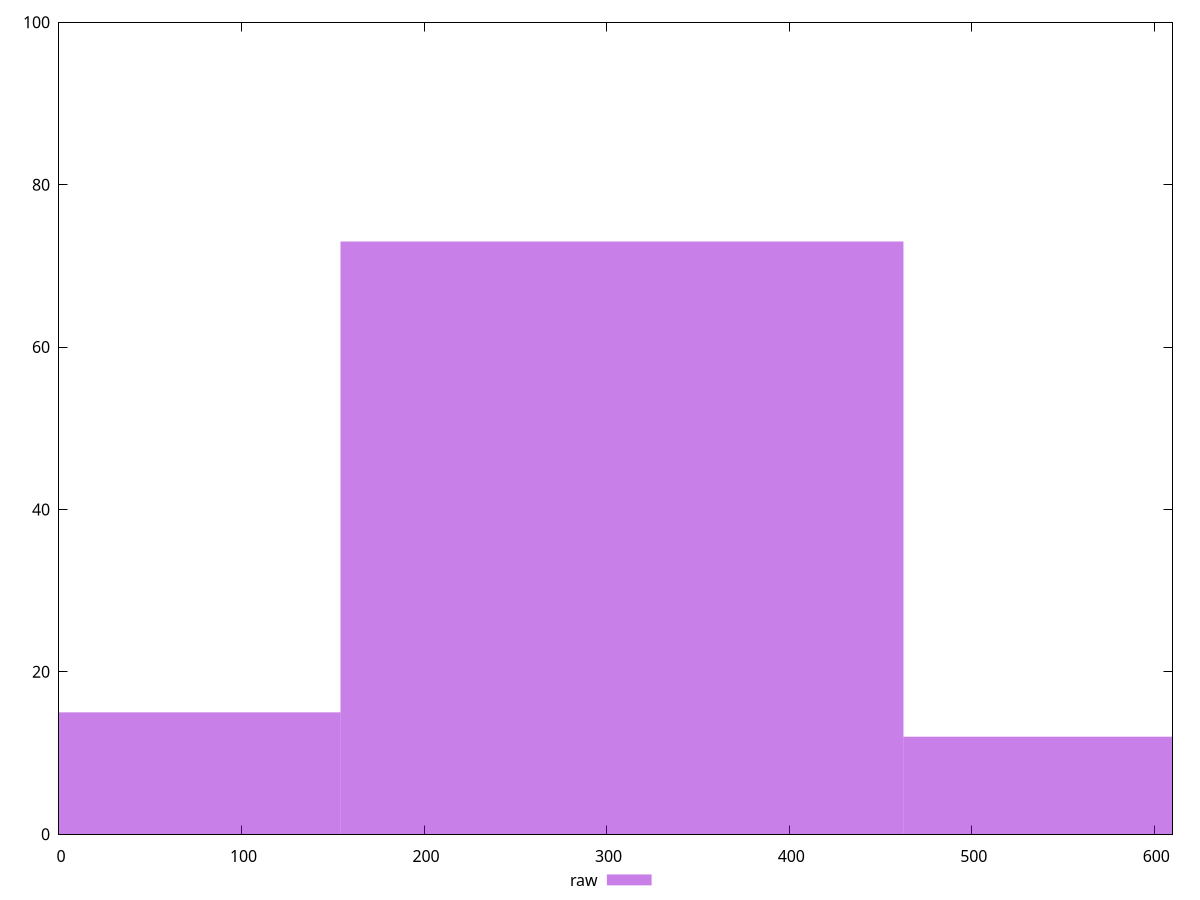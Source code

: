 reset

$raw <<EOF
308.40597525651526 73
616.8119505130305 12
0 15
EOF

set key outside below
set boxwidth 308.40597525651526
set xrange [0:610]
set yrange [0:100]
set trange [0:100]
set style fill transparent solid 0.5 noborder
set terminal svg size 640, 490 enhanced background rgb 'white'
set output "report_00015_2021-02-09T16-11-33.973Z/uses-webp-images/samples/pages/raw/histogram.svg"

plot $raw title "raw" with boxes

reset
